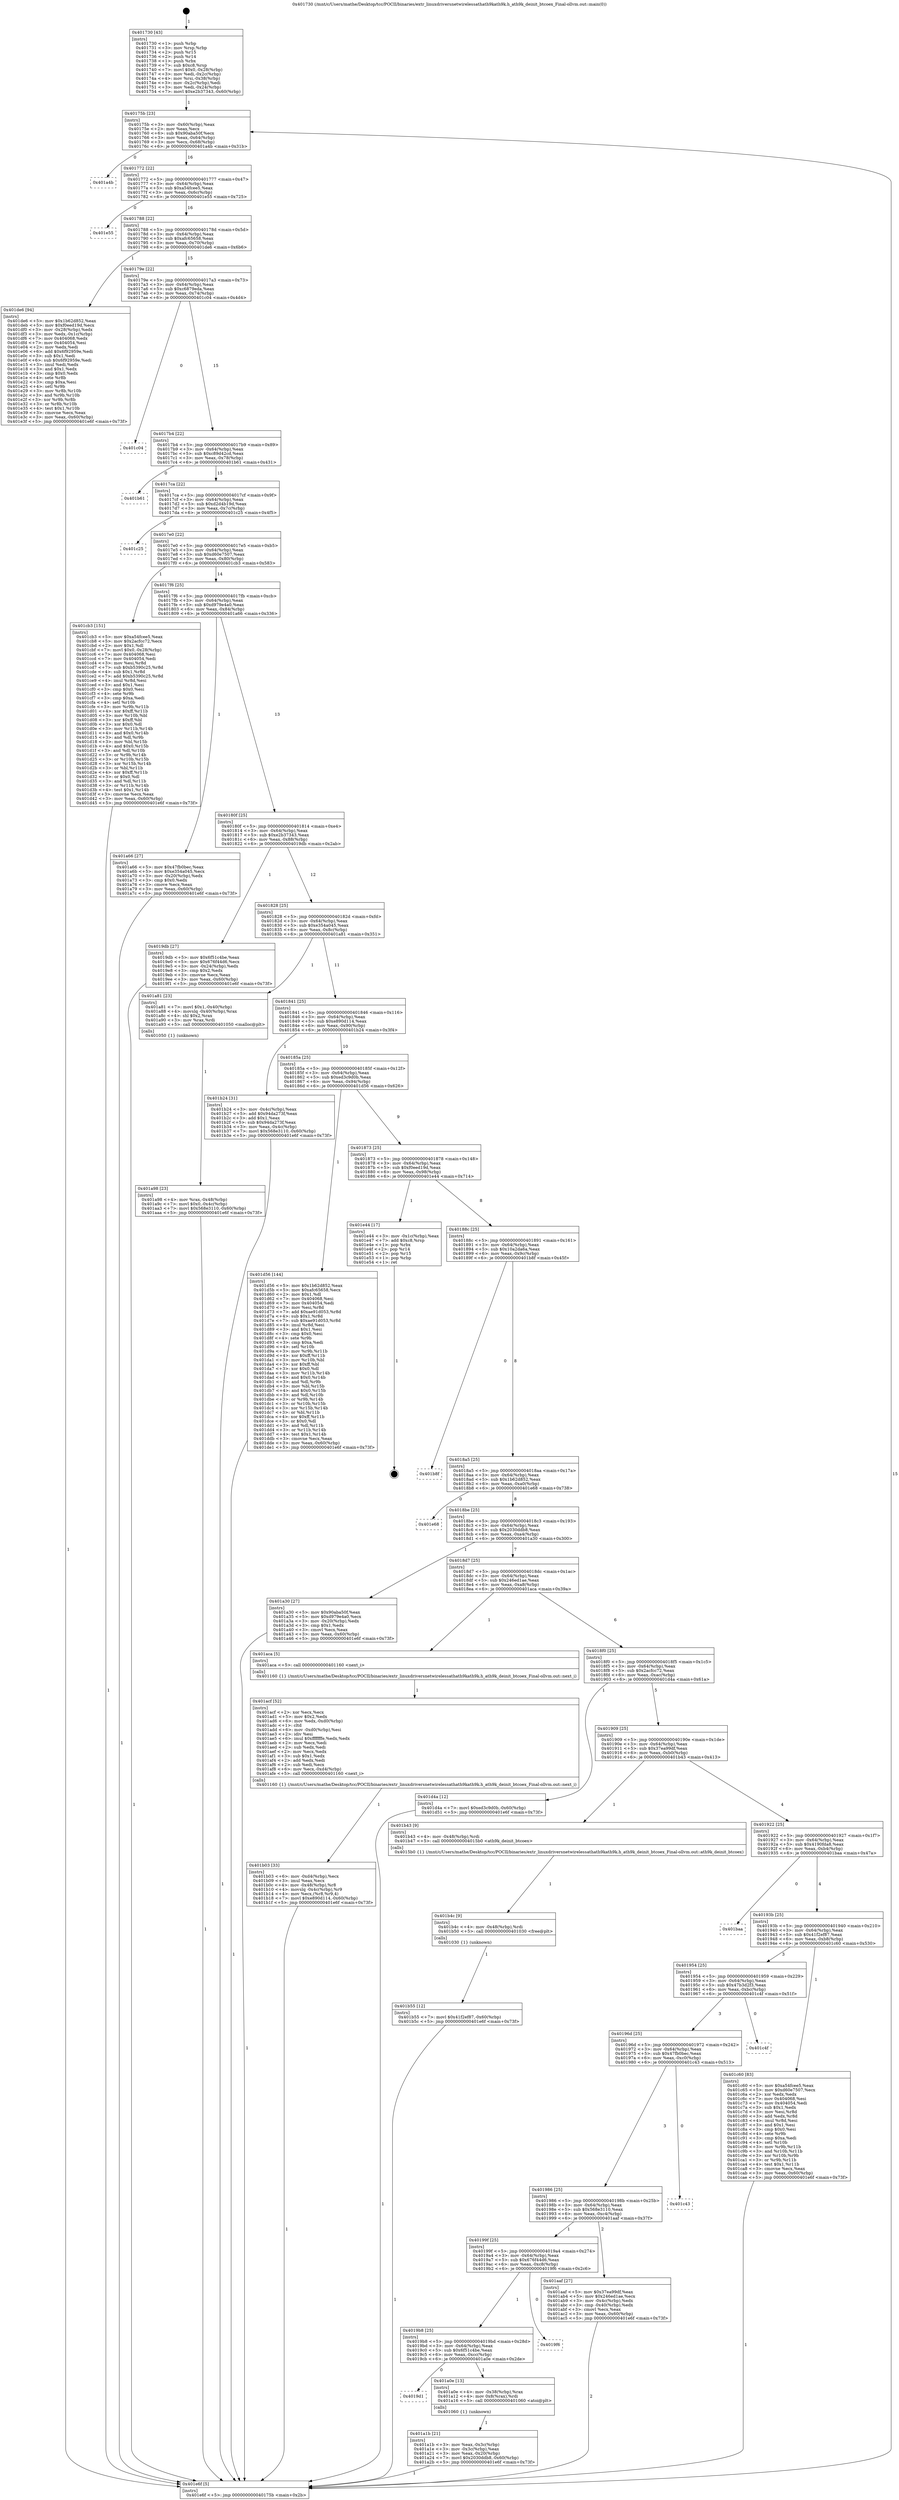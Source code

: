 digraph "0x401730" {
  label = "0x401730 (/mnt/c/Users/mathe/Desktop/tcc/POCII/binaries/extr_linuxdriversnetwirelessathath9kath9k.h_ath9k_deinit_btcoex_Final-ollvm.out::main(0))"
  labelloc = "t"
  node[shape=record]

  Entry [label="",width=0.3,height=0.3,shape=circle,fillcolor=black,style=filled]
  "0x40175b" [label="{
     0x40175b [23]\l
     | [instrs]\l
     &nbsp;&nbsp;0x40175b \<+3\>: mov -0x60(%rbp),%eax\l
     &nbsp;&nbsp;0x40175e \<+2\>: mov %eax,%ecx\l
     &nbsp;&nbsp;0x401760 \<+6\>: sub $0x90aba50f,%ecx\l
     &nbsp;&nbsp;0x401766 \<+3\>: mov %eax,-0x64(%rbp)\l
     &nbsp;&nbsp;0x401769 \<+3\>: mov %ecx,-0x68(%rbp)\l
     &nbsp;&nbsp;0x40176c \<+6\>: je 0000000000401a4b \<main+0x31b\>\l
  }"]
  "0x401a4b" [label="{
     0x401a4b\l
  }", style=dashed]
  "0x401772" [label="{
     0x401772 [22]\l
     | [instrs]\l
     &nbsp;&nbsp;0x401772 \<+5\>: jmp 0000000000401777 \<main+0x47\>\l
     &nbsp;&nbsp;0x401777 \<+3\>: mov -0x64(%rbp),%eax\l
     &nbsp;&nbsp;0x40177a \<+5\>: sub $0xa54fcee5,%eax\l
     &nbsp;&nbsp;0x40177f \<+3\>: mov %eax,-0x6c(%rbp)\l
     &nbsp;&nbsp;0x401782 \<+6\>: je 0000000000401e55 \<main+0x725\>\l
  }"]
  Exit [label="",width=0.3,height=0.3,shape=circle,fillcolor=black,style=filled,peripheries=2]
  "0x401e55" [label="{
     0x401e55\l
  }", style=dashed]
  "0x401788" [label="{
     0x401788 [22]\l
     | [instrs]\l
     &nbsp;&nbsp;0x401788 \<+5\>: jmp 000000000040178d \<main+0x5d\>\l
     &nbsp;&nbsp;0x40178d \<+3\>: mov -0x64(%rbp),%eax\l
     &nbsp;&nbsp;0x401790 \<+5\>: sub $0xafc65658,%eax\l
     &nbsp;&nbsp;0x401795 \<+3\>: mov %eax,-0x70(%rbp)\l
     &nbsp;&nbsp;0x401798 \<+6\>: je 0000000000401de6 \<main+0x6b6\>\l
  }"]
  "0x401b55" [label="{
     0x401b55 [12]\l
     | [instrs]\l
     &nbsp;&nbsp;0x401b55 \<+7\>: movl $0x41f2ef87,-0x60(%rbp)\l
     &nbsp;&nbsp;0x401b5c \<+5\>: jmp 0000000000401e6f \<main+0x73f\>\l
  }"]
  "0x401de6" [label="{
     0x401de6 [94]\l
     | [instrs]\l
     &nbsp;&nbsp;0x401de6 \<+5\>: mov $0x1b62d852,%eax\l
     &nbsp;&nbsp;0x401deb \<+5\>: mov $0xf0eed19d,%ecx\l
     &nbsp;&nbsp;0x401df0 \<+3\>: mov -0x28(%rbp),%edx\l
     &nbsp;&nbsp;0x401df3 \<+3\>: mov %edx,-0x1c(%rbp)\l
     &nbsp;&nbsp;0x401df6 \<+7\>: mov 0x404068,%edx\l
     &nbsp;&nbsp;0x401dfd \<+7\>: mov 0x404054,%esi\l
     &nbsp;&nbsp;0x401e04 \<+2\>: mov %edx,%edi\l
     &nbsp;&nbsp;0x401e06 \<+6\>: add $0x6f92959e,%edi\l
     &nbsp;&nbsp;0x401e0c \<+3\>: sub $0x1,%edi\l
     &nbsp;&nbsp;0x401e0f \<+6\>: sub $0x6f92959e,%edi\l
     &nbsp;&nbsp;0x401e15 \<+3\>: imul %edi,%edx\l
     &nbsp;&nbsp;0x401e18 \<+3\>: and $0x1,%edx\l
     &nbsp;&nbsp;0x401e1b \<+3\>: cmp $0x0,%edx\l
     &nbsp;&nbsp;0x401e1e \<+4\>: sete %r8b\l
     &nbsp;&nbsp;0x401e22 \<+3\>: cmp $0xa,%esi\l
     &nbsp;&nbsp;0x401e25 \<+4\>: setl %r9b\l
     &nbsp;&nbsp;0x401e29 \<+3\>: mov %r8b,%r10b\l
     &nbsp;&nbsp;0x401e2c \<+3\>: and %r9b,%r10b\l
     &nbsp;&nbsp;0x401e2f \<+3\>: xor %r9b,%r8b\l
     &nbsp;&nbsp;0x401e32 \<+3\>: or %r8b,%r10b\l
     &nbsp;&nbsp;0x401e35 \<+4\>: test $0x1,%r10b\l
     &nbsp;&nbsp;0x401e39 \<+3\>: cmovne %ecx,%eax\l
     &nbsp;&nbsp;0x401e3c \<+3\>: mov %eax,-0x60(%rbp)\l
     &nbsp;&nbsp;0x401e3f \<+5\>: jmp 0000000000401e6f \<main+0x73f\>\l
  }"]
  "0x40179e" [label="{
     0x40179e [22]\l
     | [instrs]\l
     &nbsp;&nbsp;0x40179e \<+5\>: jmp 00000000004017a3 \<main+0x73\>\l
     &nbsp;&nbsp;0x4017a3 \<+3\>: mov -0x64(%rbp),%eax\l
     &nbsp;&nbsp;0x4017a6 \<+5\>: sub $0xc6879eda,%eax\l
     &nbsp;&nbsp;0x4017ab \<+3\>: mov %eax,-0x74(%rbp)\l
     &nbsp;&nbsp;0x4017ae \<+6\>: je 0000000000401c04 \<main+0x4d4\>\l
  }"]
  "0x401b4c" [label="{
     0x401b4c [9]\l
     | [instrs]\l
     &nbsp;&nbsp;0x401b4c \<+4\>: mov -0x48(%rbp),%rdi\l
     &nbsp;&nbsp;0x401b50 \<+5\>: call 0000000000401030 \<free@plt\>\l
     | [calls]\l
     &nbsp;&nbsp;0x401030 \{1\} (unknown)\l
  }"]
  "0x401c04" [label="{
     0x401c04\l
  }", style=dashed]
  "0x4017b4" [label="{
     0x4017b4 [22]\l
     | [instrs]\l
     &nbsp;&nbsp;0x4017b4 \<+5\>: jmp 00000000004017b9 \<main+0x89\>\l
     &nbsp;&nbsp;0x4017b9 \<+3\>: mov -0x64(%rbp),%eax\l
     &nbsp;&nbsp;0x4017bc \<+5\>: sub $0xc89d42cd,%eax\l
     &nbsp;&nbsp;0x4017c1 \<+3\>: mov %eax,-0x78(%rbp)\l
     &nbsp;&nbsp;0x4017c4 \<+6\>: je 0000000000401b61 \<main+0x431\>\l
  }"]
  "0x401b03" [label="{
     0x401b03 [33]\l
     | [instrs]\l
     &nbsp;&nbsp;0x401b03 \<+6\>: mov -0xd4(%rbp),%ecx\l
     &nbsp;&nbsp;0x401b09 \<+3\>: imul %eax,%ecx\l
     &nbsp;&nbsp;0x401b0c \<+4\>: mov -0x48(%rbp),%r8\l
     &nbsp;&nbsp;0x401b10 \<+4\>: movslq -0x4c(%rbp),%r9\l
     &nbsp;&nbsp;0x401b14 \<+4\>: mov %ecx,(%r8,%r9,4)\l
     &nbsp;&nbsp;0x401b18 \<+7\>: movl $0xe890d114,-0x60(%rbp)\l
     &nbsp;&nbsp;0x401b1f \<+5\>: jmp 0000000000401e6f \<main+0x73f\>\l
  }"]
  "0x401b61" [label="{
     0x401b61\l
  }", style=dashed]
  "0x4017ca" [label="{
     0x4017ca [22]\l
     | [instrs]\l
     &nbsp;&nbsp;0x4017ca \<+5\>: jmp 00000000004017cf \<main+0x9f\>\l
     &nbsp;&nbsp;0x4017cf \<+3\>: mov -0x64(%rbp),%eax\l
     &nbsp;&nbsp;0x4017d2 \<+5\>: sub $0xd2d4b19d,%eax\l
     &nbsp;&nbsp;0x4017d7 \<+3\>: mov %eax,-0x7c(%rbp)\l
     &nbsp;&nbsp;0x4017da \<+6\>: je 0000000000401c25 \<main+0x4f5\>\l
  }"]
  "0x401acf" [label="{
     0x401acf [52]\l
     | [instrs]\l
     &nbsp;&nbsp;0x401acf \<+2\>: xor %ecx,%ecx\l
     &nbsp;&nbsp;0x401ad1 \<+5\>: mov $0x2,%edx\l
     &nbsp;&nbsp;0x401ad6 \<+6\>: mov %edx,-0xd0(%rbp)\l
     &nbsp;&nbsp;0x401adc \<+1\>: cltd\l
     &nbsp;&nbsp;0x401add \<+6\>: mov -0xd0(%rbp),%esi\l
     &nbsp;&nbsp;0x401ae3 \<+2\>: idiv %esi\l
     &nbsp;&nbsp;0x401ae5 \<+6\>: imul $0xfffffffe,%edx,%edx\l
     &nbsp;&nbsp;0x401aeb \<+2\>: mov %ecx,%edi\l
     &nbsp;&nbsp;0x401aed \<+2\>: sub %edx,%edi\l
     &nbsp;&nbsp;0x401aef \<+2\>: mov %ecx,%edx\l
     &nbsp;&nbsp;0x401af1 \<+3\>: sub $0x1,%edx\l
     &nbsp;&nbsp;0x401af4 \<+2\>: add %edx,%edi\l
     &nbsp;&nbsp;0x401af6 \<+2\>: sub %edi,%ecx\l
     &nbsp;&nbsp;0x401af8 \<+6\>: mov %ecx,-0xd4(%rbp)\l
     &nbsp;&nbsp;0x401afe \<+5\>: call 0000000000401160 \<next_i\>\l
     | [calls]\l
     &nbsp;&nbsp;0x401160 \{1\} (/mnt/c/Users/mathe/Desktop/tcc/POCII/binaries/extr_linuxdriversnetwirelessathath9kath9k.h_ath9k_deinit_btcoex_Final-ollvm.out::next_i)\l
  }"]
  "0x401c25" [label="{
     0x401c25\l
  }", style=dashed]
  "0x4017e0" [label="{
     0x4017e0 [22]\l
     | [instrs]\l
     &nbsp;&nbsp;0x4017e0 \<+5\>: jmp 00000000004017e5 \<main+0xb5\>\l
     &nbsp;&nbsp;0x4017e5 \<+3\>: mov -0x64(%rbp),%eax\l
     &nbsp;&nbsp;0x4017e8 \<+5\>: sub $0xd60e7507,%eax\l
     &nbsp;&nbsp;0x4017ed \<+3\>: mov %eax,-0x80(%rbp)\l
     &nbsp;&nbsp;0x4017f0 \<+6\>: je 0000000000401cb3 \<main+0x583\>\l
  }"]
  "0x401a98" [label="{
     0x401a98 [23]\l
     | [instrs]\l
     &nbsp;&nbsp;0x401a98 \<+4\>: mov %rax,-0x48(%rbp)\l
     &nbsp;&nbsp;0x401a9c \<+7\>: movl $0x0,-0x4c(%rbp)\l
     &nbsp;&nbsp;0x401aa3 \<+7\>: movl $0x568e3110,-0x60(%rbp)\l
     &nbsp;&nbsp;0x401aaa \<+5\>: jmp 0000000000401e6f \<main+0x73f\>\l
  }"]
  "0x401cb3" [label="{
     0x401cb3 [151]\l
     | [instrs]\l
     &nbsp;&nbsp;0x401cb3 \<+5\>: mov $0xa54fcee5,%eax\l
     &nbsp;&nbsp;0x401cb8 \<+5\>: mov $0x2acfcc72,%ecx\l
     &nbsp;&nbsp;0x401cbd \<+2\>: mov $0x1,%dl\l
     &nbsp;&nbsp;0x401cbf \<+7\>: movl $0x0,-0x28(%rbp)\l
     &nbsp;&nbsp;0x401cc6 \<+7\>: mov 0x404068,%esi\l
     &nbsp;&nbsp;0x401ccd \<+7\>: mov 0x404054,%edi\l
     &nbsp;&nbsp;0x401cd4 \<+3\>: mov %esi,%r8d\l
     &nbsp;&nbsp;0x401cd7 \<+7\>: sub $0xb5390c25,%r8d\l
     &nbsp;&nbsp;0x401cde \<+4\>: sub $0x1,%r8d\l
     &nbsp;&nbsp;0x401ce2 \<+7\>: add $0xb5390c25,%r8d\l
     &nbsp;&nbsp;0x401ce9 \<+4\>: imul %r8d,%esi\l
     &nbsp;&nbsp;0x401ced \<+3\>: and $0x1,%esi\l
     &nbsp;&nbsp;0x401cf0 \<+3\>: cmp $0x0,%esi\l
     &nbsp;&nbsp;0x401cf3 \<+4\>: sete %r9b\l
     &nbsp;&nbsp;0x401cf7 \<+3\>: cmp $0xa,%edi\l
     &nbsp;&nbsp;0x401cfa \<+4\>: setl %r10b\l
     &nbsp;&nbsp;0x401cfe \<+3\>: mov %r9b,%r11b\l
     &nbsp;&nbsp;0x401d01 \<+4\>: xor $0xff,%r11b\l
     &nbsp;&nbsp;0x401d05 \<+3\>: mov %r10b,%bl\l
     &nbsp;&nbsp;0x401d08 \<+3\>: xor $0xff,%bl\l
     &nbsp;&nbsp;0x401d0b \<+3\>: xor $0x0,%dl\l
     &nbsp;&nbsp;0x401d0e \<+3\>: mov %r11b,%r14b\l
     &nbsp;&nbsp;0x401d11 \<+4\>: and $0x0,%r14b\l
     &nbsp;&nbsp;0x401d15 \<+3\>: and %dl,%r9b\l
     &nbsp;&nbsp;0x401d18 \<+3\>: mov %bl,%r15b\l
     &nbsp;&nbsp;0x401d1b \<+4\>: and $0x0,%r15b\l
     &nbsp;&nbsp;0x401d1f \<+3\>: and %dl,%r10b\l
     &nbsp;&nbsp;0x401d22 \<+3\>: or %r9b,%r14b\l
     &nbsp;&nbsp;0x401d25 \<+3\>: or %r10b,%r15b\l
     &nbsp;&nbsp;0x401d28 \<+3\>: xor %r15b,%r14b\l
     &nbsp;&nbsp;0x401d2b \<+3\>: or %bl,%r11b\l
     &nbsp;&nbsp;0x401d2e \<+4\>: xor $0xff,%r11b\l
     &nbsp;&nbsp;0x401d32 \<+3\>: or $0x0,%dl\l
     &nbsp;&nbsp;0x401d35 \<+3\>: and %dl,%r11b\l
     &nbsp;&nbsp;0x401d38 \<+3\>: or %r11b,%r14b\l
     &nbsp;&nbsp;0x401d3b \<+4\>: test $0x1,%r14b\l
     &nbsp;&nbsp;0x401d3f \<+3\>: cmovne %ecx,%eax\l
     &nbsp;&nbsp;0x401d42 \<+3\>: mov %eax,-0x60(%rbp)\l
     &nbsp;&nbsp;0x401d45 \<+5\>: jmp 0000000000401e6f \<main+0x73f\>\l
  }"]
  "0x4017f6" [label="{
     0x4017f6 [25]\l
     | [instrs]\l
     &nbsp;&nbsp;0x4017f6 \<+5\>: jmp 00000000004017fb \<main+0xcb\>\l
     &nbsp;&nbsp;0x4017fb \<+3\>: mov -0x64(%rbp),%eax\l
     &nbsp;&nbsp;0x4017fe \<+5\>: sub $0xd979e4a0,%eax\l
     &nbsp;&nbsp;0x401803 \<+6\>: mov %eax,-0x84(%rbp)\l
     &nbsp;&nbsp;0x401809 \<+6\>: je 0000000000401a66 \<main+0x336\>\l
  }"]
  "0x401a1b" [label="{
     0x401a1b [21]\l
     | [instrs]\l
     &nbsp;&nbsp;0x401a1b \<+3\>: mov %eax,-0x3c(%rbp)\l
     &nbsp;&nbsp;0x401a1e \<+3\>: mov -0x3c(%rbp),%eax\l
     &nbsp;&nbsp;0x401a21 \<+3\>: mov %eax,-0x20(%rbp)\l
     &nbsp;&nbsp;0x401a24 \<+7\>: movl $0x2030ddb8,-0x60(%rbp)\l
     &nbsp;&nbsp;0x401a2b \<+5\>: jmp 0000000000401e6f \<main+0x73f\>\l
  }"]
  "0x401a66" [label="{
     0x401a66 [27]\l
     | [instrs]\l
     &nbsp;&nbsp;0x401a66 \<+5\>: mov $0x47fb0bec,%eax\l
     &nbsp;&nbsp;0x401a6b \<+5\>: mov $0xe354a045,%ecx\l
     &nbsp;&nbsp;0x401a70 \<+3\>: mov -0x20(%rbp),%edx\l
     &nbsp;&nbsp;0x401a73 \<+3\>: cmp $0x0,%edx\l
     &nbsp;&nbsp;0x401a76 \<+3\>: cmove %ecx,%eax\l
     &nbsp;&nbsp;0x401a79 \<+3\>: mov %eax,-0x60(%rbp)\l
     &nbsp;&nbsp;0x401a7c \<+5\>: jmp 0000000000401e6f \<main+0x73f\>\l
  }"]
  "0x40180f" [label="{
     0x40180f [25]\l
     | [instrs]\l
     &nbsp;&nbsp;0x40180f \<+5\>: jmp 0000000000401814 \<main+0xe4\>\l
     &nbsp;&nbsp;0x401814 \<+3\>: mov -0x64(%rbp),%eax\l
     &nbsp;&nbsp;0x401817 \<+5\>: sub $0xe2b37343,%eax\l
     &nbsp;&nbsp;0x40181c \<+6\>: mov %eax,-0x88(%rbp)\l
     &nbsp;&nbsp;0x401822 \<+6\>: je 00000000004019db \<main+0x2ab\>\l
  }"]
  "0x4019d1" [label="{
     0x4019d1\l
  }", style=dashed]
  "0x4019db" [label="{
     0x4019db [27]\l
     | [instrs]\l
     &nbsp;&nbsp;0x4019db \<+5\>: mov $0x6f51c4be,%eax\l
     &nbsp;&nbsp;0x4019e0 \<+5\>: mov $0x676f44d6,%ecx\l
     &nbsp;&nbsp;0x4019e5 \<+3\>: mov -0x24(%rbp),%edx\l
     &nbsp;&nbsp;0x4019e8 \<+3\>: cmp $0x2,%edx\l
     &nbsp;&nbsp;0x4019eb \<+3\>: cmovne %ecx,%eax\l
     &nbsp;&nbsp;0x4019ee \<+3\>: mov %eax,-0x60(%rbp)\l
     &nbsp;&nbsp;0x4019f1 \<+5\>: jmp 0000000000401e6f \<main+0x73f\>\l
  }"]
  "0x401828" [label="{
     0x401828 [25]\l
     | [instrs]\l
     &nbsp;&nbsp;0x401828 \<+5\>: jmp 000000000040182d \<main+0xfd\>\l
     &nbsp;&nbsp;0x40182d \<+3\>: mov -0x64(%rbp),%eax\l
     &nbsp;&nbsp;0x401830 \<+5\>: sub $0xe354a045,%eax\l
     &nbsp;&nbsp;0x401835 \<+6\>: mov %eax,-0x8c(%rbp)\l
     &nbsp;&nbsp;0x40183b \<+6\>: je 0000000000401a81 \<main+0x351\>\l
  }"]
  "0x401e6f" [label="{
     0x401e6f [5]\l
     | [instrs]\l
     &nbsp;&nbsp;0x401e6f \<+5\>: jmp 000000000040175b \<main+0x2b\>\l
  }"]
  "0x401730" [label="{
     0x401730 [43]\l
     | [instrs]\l
     &nbsp;&nbsp;0x401730 \<+1\>: push %rbp\l
     &nbsp;&nbsp;0x401731 \<+3\>: mov %rsp,%rbp\l
     &nbsp;&nbsp;0x401734 \<+2\>: push %r15\l
     &nbsp;&nbsp;0x401736 \<+2\>: push %r14\l
     &nbsp;&nbsp;0x401738 \<+1\>: push %rbx\l
     &nbsp;&nbsp;0x401739 \<+7\>: sub $0xc8,%rsp\l
     &nbsp;&nbsp;0x401740 \<+7\>: movl $0x0,-0x28(%rbp)\l
     &nbsp;&nbsp;0x401747 \<+3\>: mov %edi,-0x2c(%rbp)\l
     &nbsp;&nbsp;0x40174a \<+4\>: mov %rsi,-0x38(%rbp)\l
     &nbsp;&nbsp;0x40174e \<+3\>: mov -0x2c(%rbp),%edi\l
     &nbsp;&nbsp;0x401751 \<+3\>: mov %edi,-0x24(%rbp)\l
     &nbsp;&nbsp;0x401754 \<+7\>: movl $0xe2b37343,-0x60(%rbp)\l
  }"]
  "0x401a0e" [label="{
     0x401a0e [13]\l
     | [instrs]\l
     &nbsp;&nbsp;0x401a0e \<+4\>: mov -0x38(%rbp),%rax\l
     &nbsp;&nbsp;0x401a12 \<+4\>: mov 0x8(%rax),%rdi\l
     &nbsp;&nbsp;0x401a16 \<+5\>: call 0000000000401060 \<atoi@plt\>\l
     | [calls]\l
     &nbsp;&nbsp;0x401060 \{1\} (unknown)\l
  }"]
  "0x401a81" [label="{
     0x401a81 [23]\l
     | [instrs]\l
     &nbsp;&nbsp;0x401a81 \<+7\>: movl $0x1,-0x40(%rbp)\l
     &nbsp;&nbsp;0x401a88 \<+4\>: movslq -0x40(%rbp),%rax\l
     &nbsp;&nbsp;0x401a8c \<+4\>: shl $0x2,%rax\l
     &nbsp;&nbsp;0x401a90 \<+3\>: mov %rax,%rdi\l
     &nbsp;&nbsp;0x401a93 \<+5\>: call 0000000000401050 \<malloc@plt\>\l
     | [calls]\l
     &nbsp;&nbsp;0x401050 \{1\} (unknown)\l
  }"]
  "0x401841" [label="{
     0x401841 [25]\l
     | [instrs]\l
     &nbsp;&nbsp;0x401841 \<+5\>: jmp 0000000000401846 \<main+0x116\>\l
     &nbsp;&nbsp;0x401846 \<+3\>: mov -0x64(%rbp),%eax\l
     &nbsp;&nbsp;0x401849 \<+5\>: sub $0xe890d114,%eax\l
     &nbsp;&nbsp;0x40184e \<+6\>: mov %eax,-0x90(%rbp)\l
     &nbsp;&nbsp;0x401854 \<+6\>: je 0000000000401b24 \<main+0x3f4\>\l
  }"]
  "0x4019b8" [label="{
     0x4019b8 [25]\l
     | [instrs]\l
     &nbsp;&nbsp;0x4019b8 \<+5\>: jmp 00000000004019bd \<main+0x28d\>\l
     &nbsp;&nbsp;0x4019bd \<+3\>: mov -0x64(%rbp),%eax\l
     &nbsp;&nbsp;0x4019c0 \<+5\>: sub $0x6f51c4be,%eax\l
     &nbsp;&nbsp;0x4019c5 \<+6\>: mov %eax,-0xcc(%rbp)\l
     &nbsp;&nbsp;0x4019cb \<+6\>: je 0000000000401a0e \<main+0x2de\>\l
  }"]
  "0x401b24" [label="{
     0x401b24 [31]\l
     | [instrs]\l
     &nbsp;&nbsp;0x401b24 \<+3\>: mov -0x4c(%rbp),%eax\l
     &nbsp;&nbsp;0x401b27 \<+5\>: add $0x94da273f,%eax\l
     &nbsp;&nbsp;0x401b2c \<+3\>: add $0x1,%eax\l
     &nbsp;&nbsp;0x401b2f \<+5\>: sub $0x94da273f,%eax\l
     &nbsp;&nbsp;0x401b34 \<+3\>: mov %eax,-0x4c(%rbp)\l
     &nbsp;&nbsp;0x401b37 \<+7\>: movl $0x568e3110,-0x60(%rbp)\l
     &nbsp;&nbsp;0x401b3e \<+5\>: jmp 0000000000401e6f \<main+0x73f\>\l
  }"]
  "0x40185a" [label="{
     0x40185a [25]\l
     | [instrs]\l
     &nbsp;&nbsp;0x40185a \<+5\>: jmp 000000000040185f \<main+0x12f\>\l
     &nbsp;&nbsp;0x40185f \<+3\>: mov -0x64(%rbp),%eax\l
     &nbsp;&nbsp;0x401862 \<+5\>: sub $0xed3c9d0b,%eax\l
     &nbsp;&nbsp;0x401867 \<+6\>: mov %eax,-0x94(%rbp)\l
     &nbsp;&nbsp;0x40186d \<+6\>: je 0000000000401d56 \<main+0x626\>\l
  }"]
  "0x4019f6" [label="{
     0x4019f6\l
  }", style=dashed]
  "0x401d56" [label="{
     0x401d56 [144]\l
     | [instrs]\l
     &nbsp;&nbsp;0x401d56 \<+5\>: mov $0x1b62d852,%eax\l
     &nbsp;&nbsp;0x401d5b \<+5\>: mov $0xafc65658,%ecx\l
     &nbsp;&nbsp;0x401d60 \<+2\>: mov $0x1,%dl\l
     &nbsp;&nbsp;0x401d62 \<+7\>: mov 0x404068,%esi\l
     &nbsp;&nbsp;0x401d69 \<+7\>: mov 0x404054,%edi\l
     &nbsp;&nbsp;0x401d70 \<+3\>: mov %esi,%r8d\l
     &nbsp;&nbsp;0x401d73 \<+7\>: add $0xae91d053,%r8d\l
     &nbsp;&nbsp;0x401d7a \<+4\>: sub $0x1,%r8d\l
     &nbsp;&nbsp;0x401d7e \<+7\>: sub $0xae91d053,%r8d\l
     &nbsp;&nbsp;0x401d85 \<+4\>: imul %r8d,%esi\l
     &nbsp;&nbsp;0x401d89 \<+3\>: and $0x1,%esi\l
     &nbsp;&nbsp;0x401d8c \<+3\>: cmp $0x0,%esi\l
     &nbsp;&nbsp;0x401d8f \<+4\>: sete %r9b\l
     &nbsp;&nbsp;0x401d93 \<+3\>: cmp $0xa,%edi\l
     &nbsp;&nbsp;0x401d96 \<+4\>: setl %r10b\l
     &nbsp;&nbsp;0x401d9a \<+3\>: mov %r9b,%r11b\l
     &nbsp;&nbsp;0x401d9d \<+4\>: xor $0xff,%r11b\l
     &nbsp;&nbsp;0x401da1 \<+3\>: mov %r10b,%bl\l
     &nbsp;&nbsp;0x401da4 \<+3\>: xor $0xff,%bl\l
     &nbsp;&nbsp;0x401da7 \<+3\>: xor $0x0,%dl\l
     &nbsp;&nbsp;0x401daa \<+3\>: mov %r11b,%r14b\l
     &nbsp;&nbsp;0x401dad \<+4\>: and $0x0,%r14b\l
     &nbsp;&nbsp;0x401db1 \<+3\>: and %dl,%r9b\l
     &nbsp;&nbsp;0x401db4 \<+3\>: mov %bl,%r15b\l
     &nbsp;&nbsp;0x401db7 \<+4\>: and $0x0,%r15b\l
     &nbsp;&nbsp;0x401dbb \<+3\>: and %dl,%r10b\l
     &nbsp;&nbsp;0x401dbe \<+3\>: or %r9b,%r14b\l
     &nbsp;&nbsp;0x401dc1 \<+3\>: or %r10b,%r15b\l
     &nbsp;&nbsp;0x401dc4 \<+3\>: xor %r15b,%r14b\l
     &nbsp;&nbsp;0x401dc7 \<+3\>: or %bl,%r11b\l
     &nbsp;&nbsp;0x401dca \<+4\>: xor $0xff,%r11b\l
     &nbsp;&nbsp;0x401dce \<+3\>: or $0x0,%dl\l
     &nbsp;&nbsp;0x401dd1 \<+3\>: and %dl,%r11b\l
     &nbsp;&nbsp;0x401dd4 \<+3\>: or %r11b,%r14b\l
     &nbsp;&nbsp;0x401dd7 \<+4\>: test $0x1,%r14b\l
     &nbsp;&nbsp;0x401ddb \<+3\>: cmovne %ecx,%eax\l
     &nbsp;&nbsp;0x401dde \<+3\>: mov %eax,-0x60(%rbp)\l
     &nbsp;&nbsp;0x401de1 \<+5\>: jmp 0000000000401e6f \<main+0x73f\>\l
  }"]
  "0x401873" [label="{
     0x401873 [25]\l
     | [instrs]\l
     &nbsp;&nbsp;0x401873 \<+5\>: jmp 0000000000401878 \<main+0x148\>\l
     &nbsp;&nbsp;0x401878 \<+3\>: mov -0x64(%rbp),%eax\l
     &nbsp;&nbsp;0x40187b \<+5\>: sub $0xf0eed19d,%eax\l
     &nbsp;&nbsp;0x401880 \<+6\>: mov %eax,-0x98(%rbp)\l
     &nbsp;&nbsp;0x401886 \<+6\>: je 0000000000401e44 \<main+0x714\>\l
  }"]
  "0x40199f" [label="{
     0x40199f [25]\l
     | [instrs]\l
     &nbsp;&nbsp;0x40199f \<+5\>: jmp 00000000004019a4 \<main+0x274\>\l
     &nbsp;&nbsp;0x4019a4 \<+3\>: mov -0x64(%rbp),%eax\l
     &nbsp;&nbsp;0x4019a7 \<+5\>: sub $0x676f44d6,%eax\l
     &nbsp;&nbsp;0x4019ac \<+6\>: mov %eax,-0xc8(%rbp)\l
     &nbsp;&nbsp;0x4019b2 \<+6\>: je 00000000004019f6 \<main+0x2c6\>\l
  }"]
  "0x401e44" [label="{
     0x401e44 [17]\l
     | [instrs]\l
     &nbsp;&nbsp;0x401e44 \<+3\>: mov -0x1c(%rbp),%eax\l
     &nbsp;&nbsp;0x401e47 \<+7\>: add $0xc8,%rsp\l
     &nbsp;&nbsp;0x401e4e \<+1\>: pop %rbx\l
     &nbsp;&nbsp;0x401e4f \<+2\>: pop %r14\l
     &nbsp;&nbsp;0x401e51 \<+2\>: pop %r15\l
     &nbsp;&nbsp;0x401e53 \<+1\>: pop %rbp\l
     &nbsp;&nbsp;0x401e54 \<+1\>: ret\l
  }"]
  "0x40188c" [label="{
     0x40188c [25]\l
     | [instrs]\l
     &nbsp;&nbsp;0x40188c \<+5\>: jmp 0000000000401891 \<main+0x161\>\l
     &nbsp;&nbsp;0x401891 \<+3\>: mov -0x64(%rbp),%eax\l
     &nbsp;&nbsp;0x401894 \<+5\>: sub $0x10a2da6a,%eax\l
     &nbsp;&nbsp;0x401899 \<+6\>: mov %eax,-0x9c(%rbp)\l
     &nbsp;&nbsp;0x40189f \<+6\>: je 0000000000401b8f \<main+0x45f\>\l
  }"]
  "0x401aaf" [label="{
     0x401aaf [27]\l
     | [instrs]\l
     &nbsp;&nbsp;0x401aaf \<+5\>: mov $0x37ea99df,%eax\l
     &nbsp;&nbsp;0x401ab4 \<+5\>: mov $0x246ed1ae,%ecx\l
     &nbsp;&nbsp;0x401ab9 \<+3\>: mov -0x4c(%rbp),%edx\l
     &nbsp;&nbsp;0x401abc \<+3\>: cmp -0x40(%rbp),%edx\l
     &nbsp;&nbsp;0x401abf \<+3\>: cmovl %ecx,%eax\l
     &nbsp;&nbsp;0x401ac2 \<+3\>: mov %eax,-0x60(%rbp)\l
     &nbsp;&nbsp;0x401ac5 \<+5\>: jmp 0000000000401e6f \<main+0x73f\>\l
  }"]
  "0x401b8f" [label="{
     0x401b8f\l
  }", style=dashed]
  "0x4018a5" [label="{
     0x4018a5 [25]\l
     | [instrs]\l
     &nbsp;&nbsp;0x4018a5 \<+5\>: jmp 00000000004018aa \<main+0x17a\>\l
     &nbsp;&nbsp;0x4018aa \<+3\>: mov -0x64(%rbp),%eax\l
     &nbsp;&nbsp;0x4018ad \<+5\>: sub $0x1b62d852,%eax\l
     &nbsp;&nbsp;0x4018b2 \<+6\>: mov %eax,-0xa0(%rbp)\l
     &nbsp;&nbsp;0x4018b8 \<+6\>: je 0000000000401e68 \<main+0x738\>\l
  }"]
  "0x401986" [label="{
     0x401986 [25]\l
     | [instrs]\l
     &nbsp;&nbsp;0x401986 \<+5\>: jmp 000000000040198b \<main+0x25b\>\l
     &nbsp;&nbsp;0x40198b \<+3\>: mov -0x64(%rbp),%eax\l
     &nbsp;&nbsp;0x40198e \<+5\>: sub $0x568e3110,%eax\l
     &nbsp;&nbsp;0x401993 \<+6\>: mov %eax,-0xc4(%rbp)\l
     &nbsp;&nbsp;0x401999 \<+6\>: je 0000000000401aaf \<main+0x37f\>\l
  }"]
  "0x401e68" [label="{
     0x401e68\l
  }", style=dashed]
  "0x4018be" [label="{
     0x4018be [25]\l
     | [instrs]\l
     &nbsp;&nbsp;0x4018be \<+5\>: jmp 00000000004018c3 \<main+0x193\>\l
     &nbsp;&nbsp;0x4018c3 \<+3\>: mov -0x64(%rbp),%eax\l
     &nbsp;&nbsp;0x4018c6 \<+5\>: sub $0x2030ddb8,%eax\l
     &nbsp;&nbsp;0x4018cb \<+6\>: mov %eax,-0xa4(%rbp)\l
     &nbsp;&nbsp;0x4018d1 \<+6\>: je 0000000000401a30 \<main+0x300\>\l
  }"]
  "0x401c43" [label="{
     0x401c43\l
  }", style=dashed]
  "0x401a30" [label="{
     0x401a30 [27]\l
     | [instrs]\l
     &nbsp;&nbsp;0x401a30 \<+5\>: mov $0x90aba50f,%eax\l
     &nbsp;&nbsp;0x401a35 \<+5\>: mov $0xd979e4a0,%ecx\l
     &nbsp;&nbsp;0x401a3a \<+3\>: mov -0x20(%rbp),%edx\l
     &nbsp;&nbsp;0x401a3d \<+3\>: cmp $0x1,%edx\l
     &nbsp;&nbsp;0x401a40 \<+3\>: cmovl %ecx,%eax\l
     &nbsp;&nbsp;0x401a43 \<+3\>: mov %eax,-0x60(%rbp)\l
     &nbsp;&nbsp;0x401a46 \<+5\>: jmp 0000000000401e6f \<main+0x73f\>\l
  }"]
  "0x4018d7" [label="{
     0x4018d7 [25]\l
     | [instrs]\l
     &nbsp;&nbsp;0x4018d7 \<+5\>: jmp 00000000004018dc \<main+0x1ac\>\l
     &nbsp;&nbsp;0x4018dc \<+3\>: mov -0x64(%rbp),%eax\l
     &nbsp;&nbsp;0x4018df \<+5\>: sub $0x246ed1ae,%eax\l
     &nbsp;&nbsp;0x4018e4 \<+6\>: mov %eax,-0xa8(%rbp)\l
     &nbsp;&nbsp;0x4018ea \<+6\>: je 0000000000401aca \<main+0x39a\>\l
  }"]
  "0x40196d" [label="{
     0x40196d [25]\l
     | [instrs]\l
     &nbsp;&nbsp;0x40196d \<+5\>: jmp 0000000000401972 \<main+0x242\>\l
     &nbsp;&nbsp;0x401972 \<+3\>: mov -0x64(%rbp),%eax\l
     &nbsp;&nbsp;0x401975 \<+5\>: sub $0x47fb0bec,%eax\l
     &nbsp;&nbsp;0x40197a \<+6\>: mov %eax,-0xc0(%rbp)\l
     &nbsp;&nbsp;0x401980 \<+6\>: je 0000000000401c43 \<main+0x513\>\l
  }"]
  "0x401aca" [label="{
     0x401aca [5]\l
     | [instrs]\l
     &nbsp;&nbsp;0x401aca \<+5\>: call 0000000000401160 \<next_i\>\l
     | [calls]\l
     &nbsp;&nbsp;0x401160 \{1\} (/mnt/c/Users/mathe/Desktop/tcc/POCII/binaries/extr_linuxdriversnetwirelessathath9kath9k.h_ath9k_deinit_btcoex_Final-ollvm.out::next_i)\l
  }"]
  "0x4018f0" [label="{
     0x4018f0 [25]\l
     | [instrs]\l
     &nbsp;&nbsp;0x4018f0 \<+5\>: jmp 00000000004018f5 \<main+0x1c5\>\l
     &nbsp;&nbsp;0x4018f5 \<+3\>: mov -0x64(%rbp),%eax\l
     &nbsp;&nbsp;0x4018f8 \<+5\>: sub $0x2acfcc72,%eax\l
     &nbsp;&nbsp;0x4018fd \<+6\>: mov %eax,-0xac(%rbp)\l
     &nbsp;&nbsp;0x401903 \<+6\>: je 0000000000401d4a \<main+0x61a\>\l
  }"]
  "0x401c4f" [label="{
     0x401c4f\l
  }", style=dashed]
  "0x401d4a" [label="{
     0x401d4a [12]\l
     | [instrs]\l
     &nbsp;&nbsp;0x401d4a \<+7\>: movl $0xed3c9d0b,-0x60(%rbp)\l
     &nbsp;&nbsp;0x401d51 \<+5\>: jmp 0000000000401e6f \<main+0x73f\>\l
  }"]
  "0x401909" [label="{
     0x401909 [25]\l
     | [instrs]\l
     &nbsp;&nbsp;0x401909 \<+5\>: jmp 000000000040190e \<main+0x1de\>\l
     &nbsp;&nbsp;0x40190e \<+3\>: mov -0x64(%rbp),%eax\l
     &nbsp;&nbsp;0x401911 \<+5\>: sub $0x37ea99df,%eax\l
     &nbsp;&nbsp;0x401916 \<+6\>: mov %eax,-0xb0(%rbp)\l
     &nbsp;&nbsp;0x40191c \<+6\>: je 0000000000401b43 \<main+0x413\>\l
  }"]
  "0x401954" [label="{
     0x401954 [25]\l
     | [instrs]\l
     &nbsp;&nbsp;0x401954 \<+5\>: jmp 0000000000401959 \<main+0x229\>\l
     &nbsp;&nbsp;0x401959 \<+3\>: mov -0x64(%rbp),%eax\l
     &nbsp;&nbsp;0x40195c \<+5\>: sub $0x47b3d2f3,%eax\l
     &nbsp;&nbsp;0x401961 \<+6\>: mov %eax,-0xbc(%rbp)\l
     &nbsp;&nbsp;0x401967 \<+6\>: je 0000000000401c4f \<main+0x51f\>\l
  }"]
  "0x401b43" [label="{
     0x401b43 [9]\l
     | [instrs]\l
     &nbsp;&nbsp;0x401b43 \<+4\>: mov -0x48(%rbp),%rdi\l
     &nbsp;&nbsp;0x401b47 \<+5\>: call 00000000004015b0 \<ath9k_deinit_btcoex\>\l
     | [calls]\l
     &nbsp;&nbsp;0x4015b0 \{1\} (/mnt/c/Users/mathe/Desktop/tcc/POCII/binaries/extr_linuxdriversnetwirelessathath9kath9k.h_ath9k_deinit_btcoex_Final-ollvm.out::ath9k_deinit_btcoex)\l
  }"]
  "0x401922" [label="{
     0x401922 [25]\l
     | [instrs]\l
     &nbsp;&nbsp;0x401922 \<+5\>: jmp 0000000000401927 \<main+0x1f7\>\l
     &nbsp;&nbsp;0x401927 \<+3\>: mov -0x64(%rbp),%eax\l
     &nbsp;&nbsp;0x40192a \<+5\>: sub $0x4190fda8,%eax\l
     &nbsp;&nbsp;0x40192f \<+6\>: mov %eax,-0xb4(%rbp)\l
     &nbsp;&nbsp;0x401935 \<+6\>: je 0000000000401baa \<main+0x47a\>\l
  }"]
  "0x401c60" [label="{
     0x401c60 [83]\l
     | [instrs]\l
     &nbsp;&nbsp;0x401c60 \<+5\>: mov $0xa54fcee5,%eax\l
     &nbsp;&nbsp;0x401c65 \<+5\>: mov $0xd60e7507,%ecx\l
     &nbsp;&nbsp;0x401c6a \<+2\>: xor %edx,%edx\l
     &nbsp;&nbsp;0x401c6c \<+7\>: mov 0x404068,%esi\l
     &nbsp;&nbsp;0x401c73 \<+7\>: mov 0x404054,%edi\l
     &nbsp;&nbsp;0x401c7a \<+3\>: sub $0x1,%edx\l
     &nbsp;&nbsp;0x401c7d \<+3\>: mov %esi,%r8d\l
     &nbsp;&nbsp;0x401c80 \<+3\>: add %edx,%r8d\l
     &nbsp;&nbsp;0x401c83 \<+4\>: imul %r8d,%esi\l
     &nbsp;&nbsp;0x401c87 \<+3\>: and $0x1,%esi\l
     &nbsp;&nbsp;0x401c8a \<+3\>: cmp $0x0,%esi\l
     &nbsp;&nbsp;0x401c8d \<+4\>: sete %r9b\l
     &nbsp;&nbsp;0x401c91 \<+3\>: cmp $0xa,%edi\l
     &nbsp;&nbsp;0x401c94 \<+4\>: setl %r10b\l
     &nbsp;&nbsp;0x401c98 \<+3\>: mov %r9b,%r11b\l
     &nbsp;&nbsp;0x401c9b \<+3\>: and %r10b,%r11b\l
     &nbsp;&nbsp;0x401c9e \<+3\>: xor %r10b,%r9b\l
     &nbsp;&nbsp;0x401ca1 \<+3\>: or %r9b,%r11b\l
     &nbsp;&nbsp;0x401ca4 \<+4\>: test $0x1,%r11b\l
     &nbsp;&nbsp;0x401ca8 \<+3\>: cmovne %ecx,%eax\l
     &nbsp;&nbsp;0x401cab \<+3\>: mov %eax,-0x60(%rbp)\l
     &nbsp;&nbsp;0x401cae \<+5\>: jmp 0000000000401e6f \<main+0x73f\>\l
  }"]
  "0x401baa" [label="{
     0x401baa\l
  }", style=dashed]
  "0x40193b" [label="{
     0x40193b [25]\l
     | [instrs]\l
     &nbsp;&nbsp;0x40193b \<+5\>: jmp 0000000000401940 \<main+0x210\>\l
     &nbsp;&nbsp;0x401940 \<+3\>: mov -0x64(%rbp),%eax\l
     &nbsp;&nbsp;0x401943 \<+5\>: sub $0x41f2ef87,%eax\l
     &nbsp;&nbsp;0x401948 \<+6\>: mov %eax,-0xb8(%rbp)\l
     &nbsp;&nbsp;0x40194e \<+6\>: je 0000000000401c60 \<main+0x530\>\l
  }"]
  Entry -> "0x401730" [label=" 1"]
  "0x40175b" -> "0x401a4b" [label=" 0"]
  "0x40175b" -> "0x401772" [label=" 16"]
  "0x401e44" -> Exit [label=" 1"]
  "0x401772" -> "0x401e55" [label=" 0"]
  "0x401772" -> "0x401788" [label=" 16"]
  "0x401de6" -> "0x401e6f" [label=" 1"]
  "0x401788" -> "0x401de6" [label=" 1"]
  "0x401788" -> "0x40179e" [label=" 15"]
  "0x401d56" -> "0x401e6f" [label=" 1"]
  "0x40179e" -> "0x401c04" [label=" 0"]
  "0x40179e" -> "0x4017b4" [label=" 15"]
  "0x401d4a" -> "0x401e6f" [label=" 1"]
  "0x4017b4" -> "0x401b61" [label=" 0"]
  "0x4017b4" -> "0x4017ca" [label=" 15"]
  "0x401cb3" -> "0x401e6f" [label=" 1"]
  "0x4017ca" -> "0x401c25" [label=" 0"]
  "0x4017ca" -> "0x4017e0" [label=" 15"]
  "0x401c60" -> "0x401e6f" [label=" 1"]
  "0x4017e0" -> "0x401cb3" [label=" 1"]
  "0x4017e0" -> "0x4017f6" [label=" 14"]
  "0x401b55" -> "0x401e6f" [label=" 1"]
  "0x4017f6" -> "0x401a66" [label=" 1"]
  "0x4017f6" -> "0x40180f" [label=" 13"]
  "0x401b4c" -> "0x401b55" [label=" 1"]
  "0x40180f" -> "0x4019db" [label=" 1"]
  "0x40180f" -> "0x401828" [label=" 12"]
  "0x4019db" -> "0x401e6f" [label=" 1"]
  "0x401730" -> "0x40175b" [label=" 1"]
  "0x401e6f" -> "0x40175b" [label=" 15"]
  "0x401b43" -> "0x401b4c" [label=" 1"]
  "0x401828" -> "0x401a81" [label=" 1"]
  "0x401828" -> "0x401841" [label=" 11"]
  "0x401b24" -> "0x401e6f" [label=" 1"]
  "0x401841" -> "0x401b24" [label=" 1"]
  "0x401841" -> "0x40185a" [label=" 10"]
  "0x401acf" -> "0x401b03" [label=" 1"]
  "0x40185a" -> "0x401d56" [label=" 1"]
  "0x40185a" -> "0x401873" [label=" 9"]
  "0x401aca" -> "0x401acf" [label=" 1"]
  "0x401873" -> "0x401e44" [label=" 1"]
  "0x401873" -> "0x40188c" [label=" 8"]
  "0x401a98" -> "0x401e6f" [label=" 1"]
  "0x40188c" -> "0x401b8f" [label=" 0"]
  "0x40188c" -> "0x4018a5" [label=" 8"]
  "0x401a81" -> "0x401a98" [label=" 1"]
  "0x4018a5" -> "0x401e68" [label=" 0"]
  "0x4018a5" -> "0x4018be" [label=" 8"]
  "0x401a30" -> "0x401e6f" [label=" 1"]
  "0x4018be" -> "0x401a30" [label=" 1"]
  "0x4018be" -> "0x4018d7" [label=" 7"]
  "0x401a1b" -> "0x401e6f" [label=" 1"]
  "0x4018d7" -> "0x401aca" [label=" 1"]
  "0x4018d7" -> "0x4018f0" [label=" 6"]
  "0x4019b8" -> "0x4019d1" [label=" 0"]
  "0x4018f0" -> "0x401d4a" [label=" 1"]
  "0x4018f0" -> "0x401909" [label=" 5"]
  "0x4019b8" -> "0x401a0e" [label=" 1"]
  "0x401909" -> "0x401b43" [label=" 1"]
  "0x401909" -> "0x401922" [label=" 4"]
  "0x40199f" -> "0x4019b8" [label=" 1"]
  "0x401922" -> "0x401baa" [label=" 0"]
  "0x401922" -> "0x40193b" [label=" 4"]
  "0x40199f" -> "0x4019f6" [label=" 0"]
  "0x40193b" -> "0x401c60" [label=" 1"]
  "0x40193b" -> "0x401954" [label=" 3"]
  "0x401b03" -> "0x401e6f" [label=" 1"]
  "0x401954" -> "0x401c4f" [label=" 0"]
  "0x401954" -> "0x40196d" [label=" 3"]
  "0x401a0e" -> "0x401a1b" [label=" 1"]
  "0x40196d" -> "0x401c43" [label=" 0"]
  "0x40196d" -> "0x401986" [label=" 3"]
  "0x401a66" -> "0x401e6f" [label=" 1"]
  "0x401986" -> "0x401aaf" [label=" 2"]
  "0x401986" -> "0x40199f" [label=" 1"]
  "0x401aaf" -> "0x401e6f" [label=" 2"]
}
